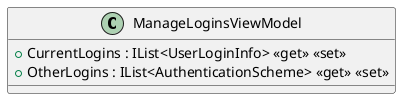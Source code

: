 @startuml
class ManageLoginsViewModel {
    + CurrentLogins : IList<UserLoginInfo> <<get>> <<set>>
    + OtherLogins : IList<AuthenticationScheme> <<get>> <<set>>
}
@enduml
